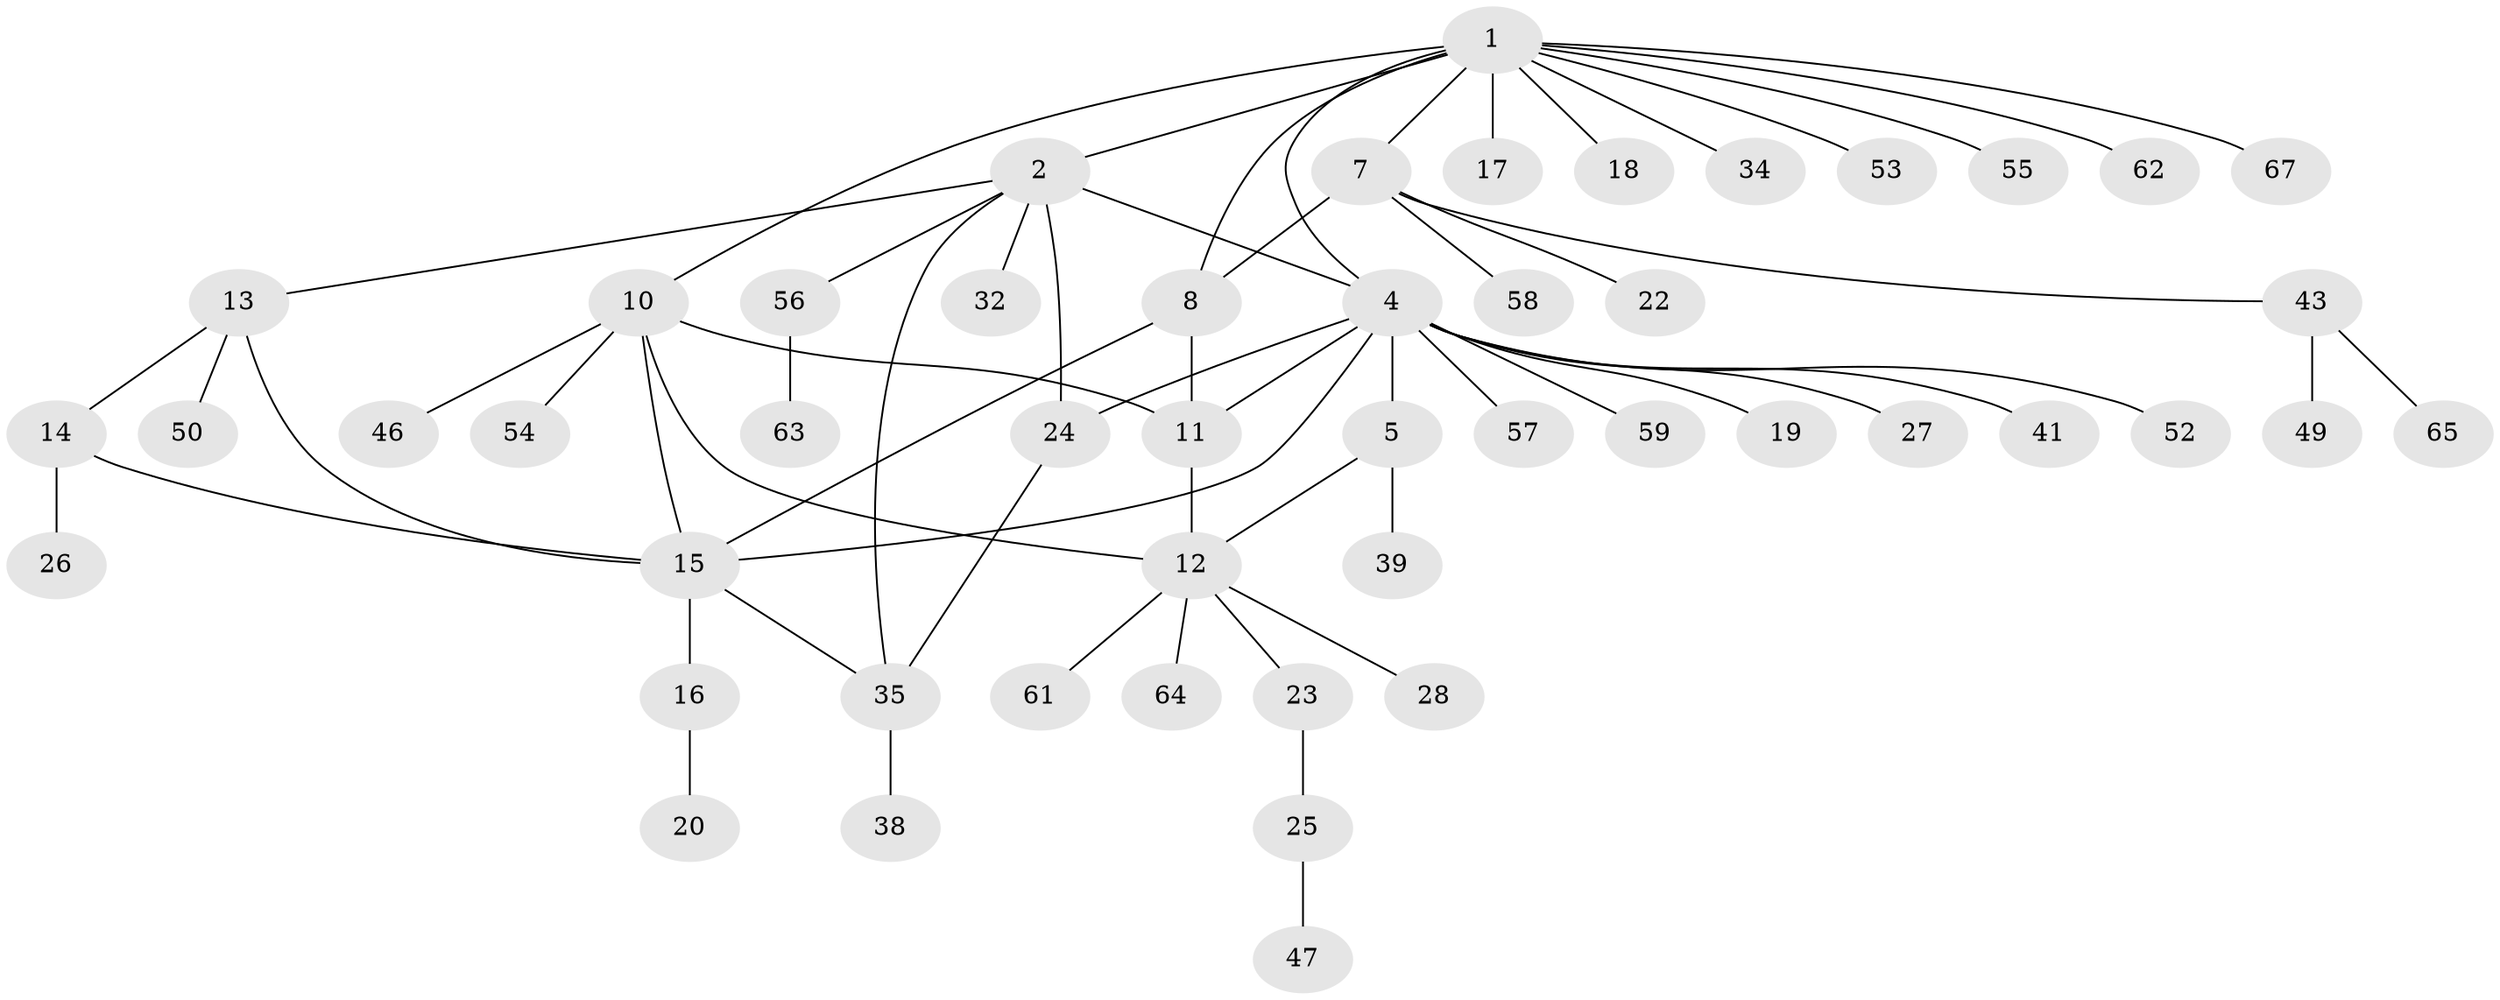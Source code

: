 // Generated by graph-tools (version 1.1) at 2025/52/02/27/25 19:52:17]
// undirected, 49 vertices, 61 edges
graph export_dot {
graph [start="1"]
  node [color=gray90,style=filled];
  1 [super="+9"];
  2 [super="+3"];
  4 [super="+6"];
  5 [super="+45"];
  7 [super="+60"];
  8;
  10 [super="+40"];
  11 [super="+21"];
  12 [super="+29"];
  13 [super="+31"];
  14;
  15 [super="+48"];
  16 [super="+51"];
  17;
  18;
  19 [super="+36"];
  20 [super="+30"];
  22;
  23 [super="+44"];
  24 [super="+37"];
  25 [super="+42"];
  26 [super="+33"];
  27;
  28;
  32;
  34;
  35;
  38;
  39;
  41;
  43 [super="+66"];
  46;
  47;
  49;
  50;
  52;
  53;
  54;
  55;
  56 [super="+68"];
  57;
  58;
  59;
  61;
  62;
  63;
  64;
  65;
  67 [super="+69"];
  1 -- 2 [weight=2];
  1 -- 10;
  1 -- 17;
  1 -- 34;
  1 -- 53;
  1 -- 55;
  1 -- 62;
  1 -- 67;
  1 -- 18;
  1 -- 7;
  1 -- 8;
  1 -- 4;
  2 -- 24;
  2 -- 32;
  2 -- 4;
  2 -- 35;
  2 -- 56;
  2 -- 13;
  4 -- 5 [weight=2];
  4 -- 19;
  4 -- 59;
  4 -- 41;
  4 -- 15;
  4 -- 52;
  4 -- 24;
  4 -- 57;
  4 -- 27;
  4 -- 11;
  5 -- 12;
  5 -- 39;
  7 -- 8;
  7 -- 22;
  7 -- 43;
  7 -- 58;
  8 -- 11;
  8 -- 15;
  10 -- 11;
  10 -- 12;
  10 -- 15;
  10 -- 54;
  10 -- 46;
  11 -- 12;
  12 -- 23;
  12 -- 28;
  12 -- 61;
  12 -- 64;
  13 -- 14;
  13 -- 15;
  13 -- 50;
  14 -- 15;
  14 -- 26;
  15 -- 16;
  15 -- 35;
  16 -- 20;
  23 -- 25;
  24 -- 35;
  25 -- 47;
  35 -- 38;
  43 -- 49;
  43 -- 65;
  56 -- 63;
}
